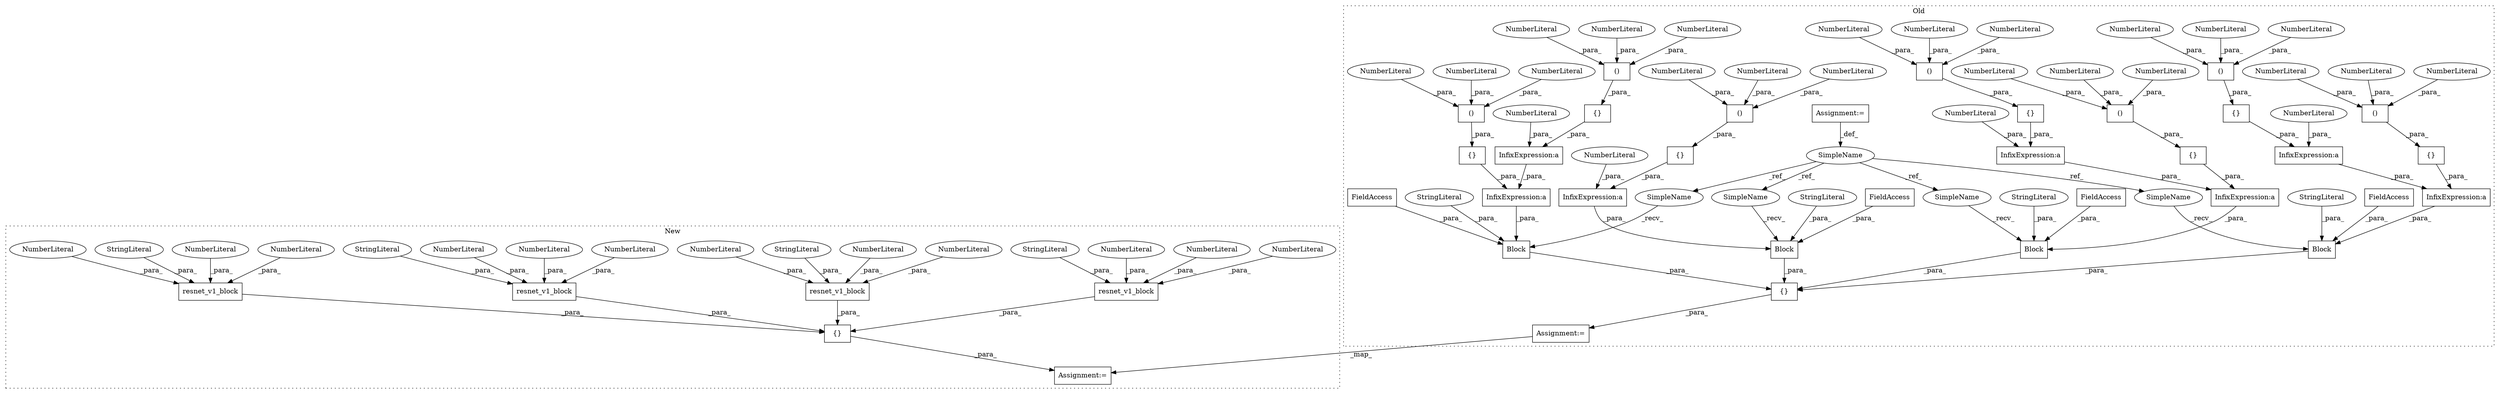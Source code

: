 digraph G {
subgraph cluster0 {
1 [label="{}" a="4" s="6777,7325" l="1,1" shape="box"];
3 [label="()" a="106" s="7132" l="34" shape="box"];
5 [label="NumberLiteral" a="34" s="7149" l="3" shape="ellipse"];
6 [label="()" a="106" s="7284" l="34" shape="box"];
9 [label="NumberLiteral" a="34" s="7132" l="4" shape="ellipse"];
11 [label="NumberLiteral" a="34" s="7301" l="3" shape="ellipse"];
12 [label="NumberLiteral" a="34" s="7165" l="1" shape="ellipse"];
13 [label="NumberLiteral" a="34" s="7317" l="1" shape="ellipse"];
14 [label="NumberLiteral" a="34" s="7284" l="4" shape="ellipse"];
21 [label="Assignment:=" a="7" s="6759" l="1" shape="box"];
23 [label="InfixExpression:a" a="27" s="7320" l="3" shape="box"];
24 [label="InfixExpression:a" a="27" s="6872" l="3" shape="box"];
25 [label="InfixExpression:a" a="27" s="7022" l="3" shape="box"];
26 [label="InfixExpression:a" a="27" s="7016" l="3" shape="box"];
27 [label="InfixExpression:a" a="27" s="6867" l="3" shape="box"];
28 [label="()" a="106" s="6890" l="32" shape="box"];
29 [label="NumberLiteral" a="34" s="7323" l="1" shape="ellipse"];
30 [label="()" a="106" s="6833" l="32" shape="box"];
31 [label="NumberLiteral" a="34" s="6870" l="1" shape="ellipse"];
32 [label="()" a="106" s="6981" l="33" shape="box"];
33 [label="NumberLiteral" a="34" s="6833" l="3" shape="ellipse"];
34 [label="()" a="106" s="7192" l="34" shape="box"];
35 [label="NumberLiteral" a="34" s="7225" l="1" shape="ellipse"];
36 [label="()" a="106" s="7040" l="33" shape="box"];
37 [label="NumberLiteral" a="34" s="7019" l="2" shape="ellipse"];
38 [label="NumberLiteral" a="34" s="6849" l="2" shape="ellipse"];
39 [label="{}" a="4" s="6884,6922" l="6,2" shape="box"];
40 [label="NumberLiteral" a="34" s="7056" l="3" shape="ellipse"];
41 [label="NumberLiteral" a="34" s="6997" l="3" shape="ellipse"];
42 [label="NumberLiteral" a="34" s="7040" l="3" shape="ellipse"];
43 [label="{}" a="4" s="7278,7318" l="6,2" shape="box"];
44 [label="NumberLiteral" a="34" s="6921" l="1" shape="ellipse"];
45 [label="{}" a="4" s="7126,7166" l="6,2" shape="box"];
46 [label="NumberLiteral" a="34" s="6890" l="3" shape="ellipse"];
47 [label="{}" a="4" s="7034,7073" l="6,2" shape="box"];
48 [label="NumberLiteral" a="34" s="7013" l="1" shape="ellipse"];
49 [label="NumberLiteral" a="34" s="7192" l="4" shape="ellipse"];
50 [label="NumberLiteral" a="34" s="7072" l="1" shape="ellipse"];
51 [label="NumberLiteral" a="34" s="6906" l="2" shape="ellipse"];
52 [label="NumberLiteral" a="34" s="6981" l="3" shape="ellipse"];
53 [label="NumberLiteral" a="34" s="7209" l="3" shape="ellipse"];
54 [label="NumberLiteral" a="34" s="6864" l="1" shape="ellipse"];
55 [label="{}" a="4" s="6827,6865" l="6,2" shape="box"];
64 [label="Block" a="32" s="6939,7075" l="6,1" shape="box"];
65 [label="{}" a="4" s="6975,7014" l="6,2" shape="box"];
66 [label="FieldAccess" a="22" s="6954" l="10" shape="box"];
67 [label="{}" a="4" s="7186,7226" l="6,2" shape="box"];
68 [label="InfixExpression:a" a="27" s="7168" l="3" shape="box"];
69 [label="NumberLiteral" a="34" s="7171" l="2" shape="ellipse"];
70 [label="InfixExpression:a" a="27" s="7174" l="3" shape="box"];
71 [label="Block" a="32" s="7090,7228" l="6,1" shape="box"];
72 [label="FieldAccess" a="22" s="7105" l="10" shape="box"];
73 [label="Block" a="32" s="7243,7324" l="6,1" shape="box"];
74 [label="FieldAccess" a="22" s="7258" l="10" shape="box"];
75 [label="Block" a="32" s="6791,6924" l="6,1" shape="box"];
76 [label="FieldAccess" a="22" s="6806" l="10" shape="box"];
77 [label="SimpleName" a="42" s="6735" l="12" shape="ellipse"];
79 [label="StringLiteral" a="45" s="6945" l="8" shape="ellipse"];
80 [label="StringLiteral" a="45" s="7096" l="8" shape="ellipse"];
81 [label="StringLiteral" a="45" s="7249" l="8" shape="ellipse"];
82 [label="StringLiteral" a="45" s="6797" l="8" shape="ellipse"];
84 [label="Assignment:=" a="7" s="6735" l="12" shape="box"];
85 [label="SimpleName" a="42" s="6778" l="12" shape="ellipse"];
86 [label="SimpleName" a="42" s="6926" l="12" shape="ellipse"];
87 [label="SimpleName" a="42" s="7077" l="12" shape="ellipse"];
88 [label="SimpleName" a="42" s="7230" l="12" shape="ellipse"];
label = "Old";
style="dotted";
}
subgraph cluster1 {
2 [label="resnet_v1_block" a="32" s="5907,5940" l="16,1" shape="box"];
4 [label="NumberLiteral" a="34" s="5932" l="3" shape="ellipse"];
7 [label="NumberLiteral" a="34" s="5939" l="1" shape="ellipse"];
8 [label="{}" a="4" s="5838,5975" l="1,1" shape="box"];
10 [label="NumberLiteral" a="34" s="5936" l="2" shape="ellipse"];
15 [label="resnet_v1_block" a="32" s="5839,5870" l="16,1" shape="box"];
16 [label="NumberLiteral" a="34" s="5869" l="1" shape="ellipse"];
17 [label="NumberLiteral" a="34" s="5867" l="1" shape="ellipse"];
18 [label="NumberLiteral" a="34" s="5864" l="2" shape="ellipse"];
19 [label="StringLiteral" a="45" s="5923" l="8" shape="ellipse"];
20 [label="StringLiteral" a="45" s="5855" l="8" shape="ellipse"];
22 [label="Assignment:=" a="7" s="5820" l="1" shape="box"];
56 [label="resnet_v1_block" a="32" s="5872,5905" l="16,1" shape="box"];
57 [label="NumberLiteral" a="34" s="5901" l="2" shape="ellipse"];
58 [label="NumberLiteral" a="34" s="5897" l="3" shape="ellipse"];
59 [label="NumberLiteral" a="34" s="5904" l="1" shape="ellipse"];
60 [label="resnet_v1_block" a="32" s="5942,5974" l="16,1" shape="box"];
61 [label="NumberLiteral" a="34" s="5971" l="1" shape="ellipse"];
62 [label="NumberLiteral" a="34" s="5973" l="1" shape="ellipse"];
63 [label="NumberLiteral" a="34" s="5967" l="3" shape="ellipse"];
78 [label="StringLiteral" a="45" s="5958" l="8" shape="ellipse"];
83 [label="StringLiteral" a="45" s="5888" l="8" shape="ellipse"];
label = "New";
style="dotted";
}
1 -> 21 [label="_para_"];
2 -> 8 [label="_para_"];
3 -> 45 [label="_para_"];
4 -> 2 [label="_para_"];
5 -> 3 [label="_para_"];
6 -> 43 [label="_para_"];
7 -> 2 [label="_para_"];
8 -> 22 [label="_para_"];
9 -> 3 [label="_para_"];
10 -> 2 [label="_para_"];
11 -> 6 [label="_para_"];
12 -> 3 [label="_para_"];
13 -> 6 [label="_para_"];
14 -> 6 [label="_para_"];
15 -> 8 [label="_para_"];
16 -> 15 [label="_para_"];
17 -> 15 [label="_para_"];
18 -> 15 [label="_para_"];
19 -> 2 [label="_para_"];
20 -> 15 [label="_para_"];
21 -> 22 [label="_map_"];
23 -> 73 [label="_para_"];
24 -> 75 [label="_para_"];
25 -> 64 [label="_para_"];
26 -> 25 [label="_para_"];
27 -> 24 [label="_para_"];
28 -> 39 [label="_para_"];
29 -> 23 [label="_para_"];
30 -> 55 [label="_para_"];
31 -> 27 [label="_para_"];
32 -> 65 [label="_para_"];
33 -> 30 [label="_para_"];
34 -> 67 [label="_para_"];
35 -> 34 [label="_para_"];
36 -> 47 [label="_para_"];
37 -> 26 [label="_para_"];
38 -> 30 [label="_para_"];
39 -> 24 [label="_para_"];
40 -> 36 [label="_para_"];
41 -> 32 [label="_para_"];
42 -> 36 [label="_para_"];
43 -> 23 [label="_para_"];
44 -> 28 [label="_para_"];
45 -> 68 [label="_para_"];
46 -> 28 [label="_para_"];
47 -> 25 [label="_para_"];
48 -> 32 [label="_para_"];
49 -> 34 [label="_para_"];
50 -> 36 [label="_para_"];
51 -> 28 [label="_para_"];
52 -> 32 [label="_para_"];
53 -> 34 [label="_para_"];
54 -> 30 [label="_para_"];
55 -> 27 [label="_para_"];
56 -> 8 [label="_para_"];
57 -> 56 [label="_para_"];
58 -> 56 [label="_para_"];
59 -> 56 [label="_para_"];
60 -> 8 [label="_para_"];
61 -> 60 [label="_para_"];
62 -> 60 [label="_para_"];
63 -> 60 [label="_para_"];
64 -> 1 [label="_para_"];
65 -> 26 [label="_para_"];
66 -> 64 [label="_para_"];
67 -> 70 [label="_para_"];
68 -> 70 [label="_para_"];
69 -> 68 [label="_para_"];
70 -> 71 [label="_para_"];
71 -> 1 [label="_para_"];
72 -> 71 [label="_para_"];
73 -> 1 [label="_para_"];
74 -> 73 [label="_para_"];
75 -> 1 [label="_para_"];
76 -> 75 [label="_para_"];
77 -> 87 [label="_ref_"];
77 -> 86 [label="_ref_"];
77 -> 85 [label="_ref_"];
77 -> 88 [label="_ref_"];
78 -> 60 [label="_para_"];
79 -> 64 [label="_para_"];
80 -> 71 [label="_para_"];
81 -> 73 [label="_para_"];
82 -> 75 [label="_para_"];
83 -> 56 [label="_para_"];
84 -> 77 [label="_def_"];
85 -> 75 [label="_recv_"];
86 -> 64 [label="_recv_"];
87 -> 71 [label="_recv_"];
88 -> 73 [label="_recv_"];
}
